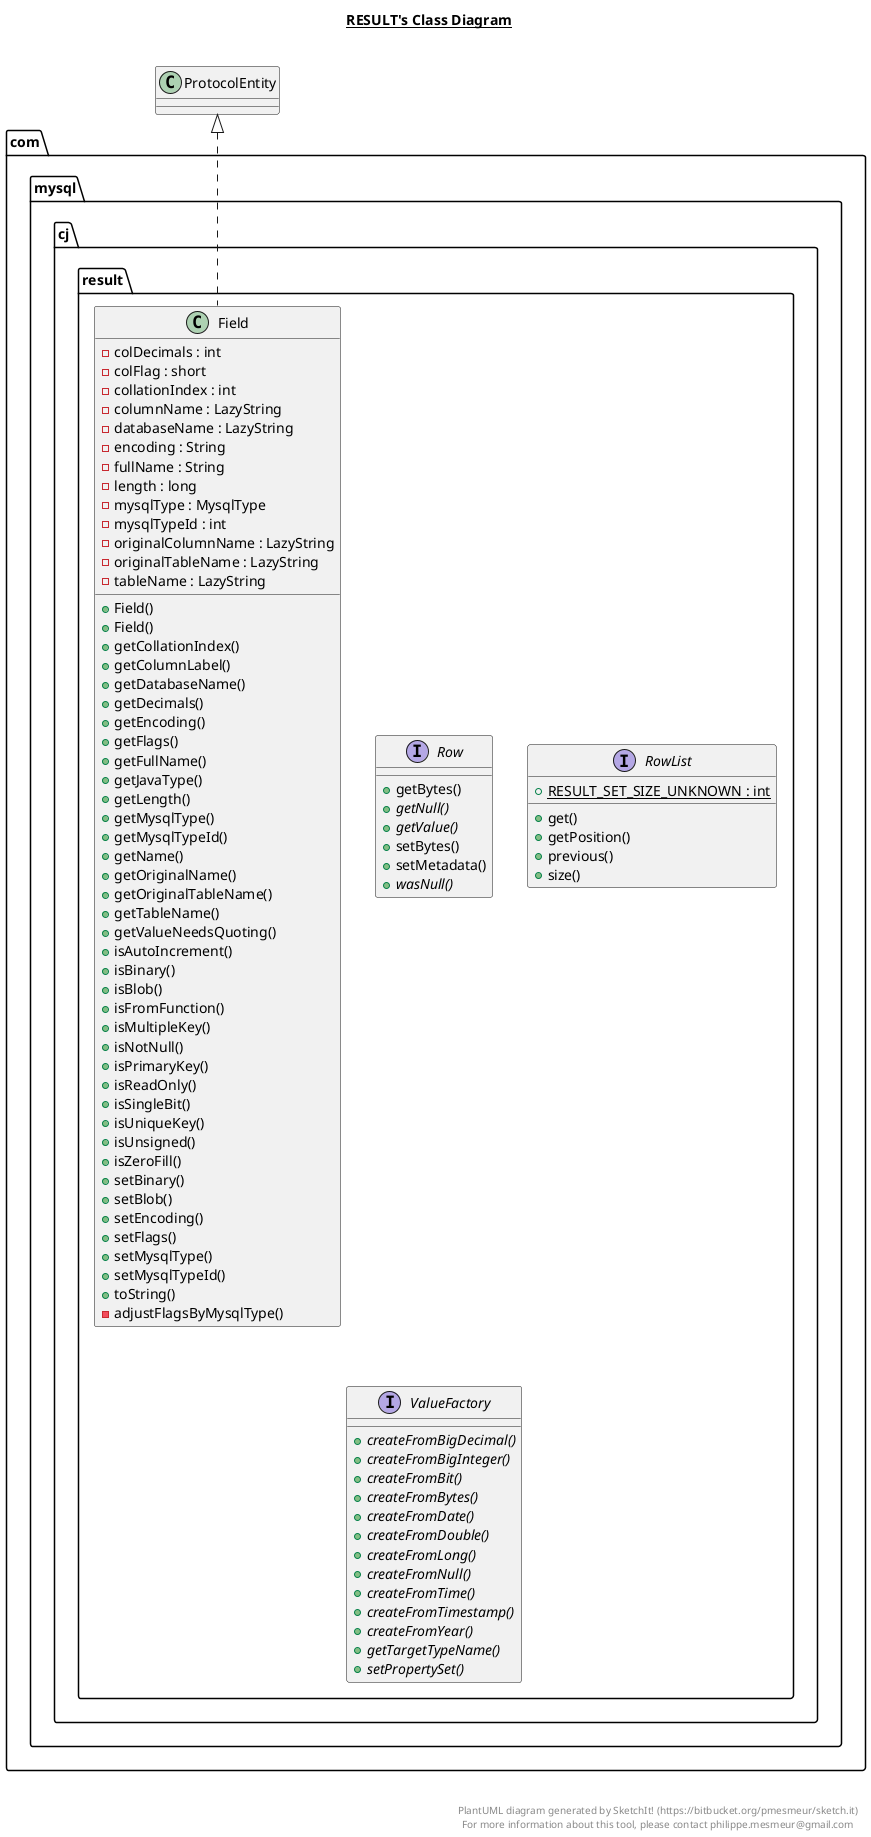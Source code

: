 @startuml

title __RESULT's Class Diagram__\n

  namespace com.mysql.cj {
    namespace result {
      class com.mysql.cj.result.Field {
          - colDecimals : int
          - colFlag : short
          - collationIndex : int
          - columnName : LazyString
          - databaseName : LazyString
          - encoding : String
          - fullName : String
          - length : long
          - mysqlType : MysqlType
          - mysqlTypeId : int
          - originalColumnName : LazyString
          - originalTableName : LazyString
          - tableName : LazyString
          + Field()
          + Field()
          + getCollationIndex()
          + getColumnLabel()
          + getDatabaseName()
          + getDecimals()
          + getEncoding()
          + getFlags()
          + getFullName()
          + getJavaType()
          + getLength()
          + getMysqlType()
          + getMysqlTypeId()
          + getName()
          + getOriginalName()
          + getOriginalTableName()
          + getTableName()
          + getValueNeedsQuoting()
          + isAutoIncrement()
          + isBinary()
          + isBlob()
          + isFromFunction()
          + isMultipleKey()
          + isNotNull()
          + isPrimaryKey()
          + isReadOnly()
          + isSingleBit()
          + isUniqueKey()
          + isUnsigned()
          + isZeroFill()
          + setBinary()
          + setBlob()
          + setEncoding()
          + setFlags()
          + setMysqlType()
          + setMysqlTypeId()
          + toString()
          - adjustFlagsByMysqlType()
      }
    }
  }
  

  namespace com.mysql.cj {
    namespace result {
      interface com.mysql.cj.result.Row {
          + getBytes()
          {abstract} + getNull()
          {abstract} + getValue()
          + setBytes()
          + setMetadata()
          {abstract} + wasNull()
      }
    }
  }
  

  namespace com.mysql.cj {
    namespace result {
      interface com.mysql.cj.result.RowList {
          {static} + RESULT_SET_SIZE_UNKNOWN : int
          + get()
          + getPosition()
          + previous()
          + size()
      }
    }
  }
  

  namespace com.mysql.cj {
    namespace result {
      interface com.mysql.cj.result.ValueFactory {
          {abstract} + createFromBigDecimal()
          {abstract} + createFromBigInteger()
          {abstract} + createFromBit()
          {abstract} + createFromBytes()
          {abstract} + createFromDate()
          {abstract} + createFromDouble()
          {abstract} + createFromLong()
          {abstract} + createFromNull()
          {abstract} + createFromTime()
          {abstract} + createFromTimestamp()
          {abstract} + createFromYear()
          {abstract} + getTargetTypeName()
          {abstract} + setPropertySet()
      }
    }
  }
  

  com.mysql.cj.result.Field .up.|> ProtocolEntity


right footer


PlantUML diagram generated by SketchIt! (https://bitbucket.org/pmesmeur/sketch.it)
For more information about this tool, please contact philippe.mesmeur@gmail.com
endfooter

@enduml
